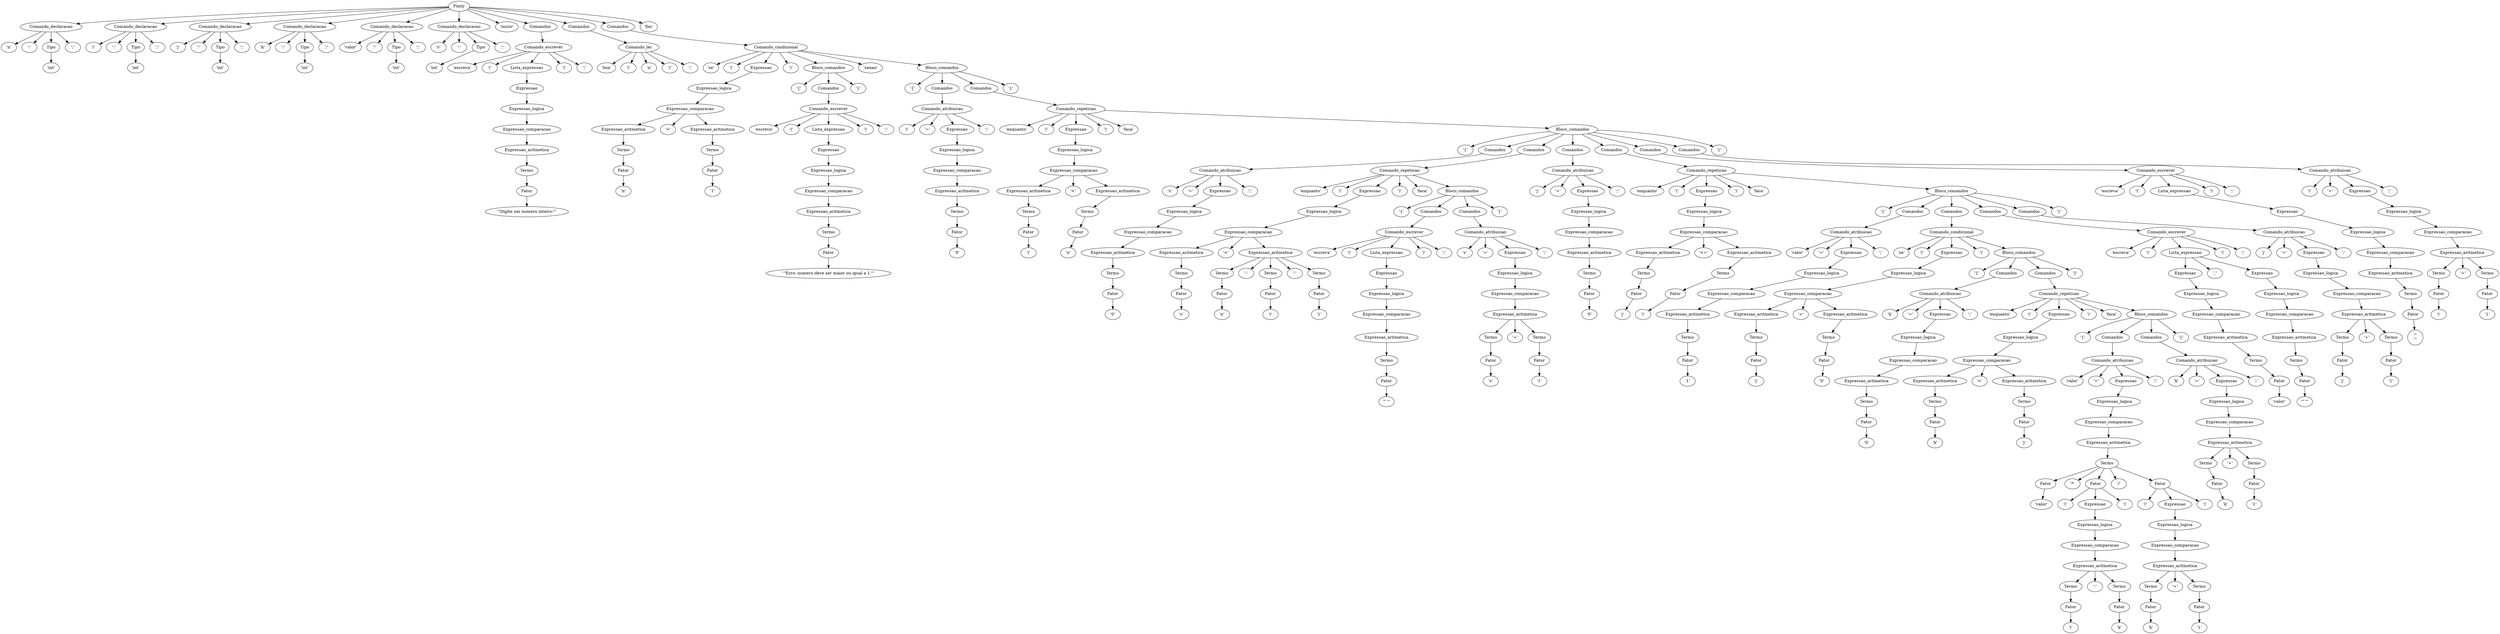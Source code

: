 digraph G {
n0 [label="Fimly"];
n1 [label="Comando_declaracao"];
n2 [label="'n'"];
n1 -> n2;
n3 [label="':'"];
n1 -> n3;
n4 [label="Tipo"];
n5 [label="'int'"];
n4 -> n5;
n1 -> n4;
n6 [label="';'"];
n1 -> n6;
n0 -> n1;
n7 [label="Comando_declaracao"];
n8 [label="'i'"];
n7 -> n8;
n9 [label="':'"];
n7 -> n9;
n10 [label="Tipo"];
n11 [label="'int'"];
n10 -> n11;
n7 -> n10;
n12 [label="';'"];
n7 -> n12;
n0 -> n7;
n13 [label="Comando_declaracao"];
n14 [label="'j'"];
n13 -> n14;
n15 [label="':'"];
n13 -> n15;
n16 [label="Tipo"];
n17 [label="'int'"];
n16 -> n17;
n13 -> n16;
n18 [label="';'"];
n13 -> n18;
n0 -> n13;
n19 [label="Comando_declaracao"];
n20 [label="'k'"];
n19 -> n20;
n21 [label="':'"];
n19 -> n21;
n22 [label="Tipo"];
n23 [label="'int'"];
n22 -> n23;
n19 -> n22;
n24 [label="';'"];
n19 -> n24;
n0 -> n19;
n25 [label="Comando_declaracao"];
n26 [label="'valor'"];
n25 -> n26;
n27 [label="':'"];
n25 -> n27;
n28 [label="Tipo"];
n29 [label="'int'"];
n28 -> n29;
n25 -> n28;
n30 [label="';'"];
n25 -> n30;
n0 -> n25;
n31 [label="Comando_declaracao"];
n32 [label="'s'"];
n31 -> n32;
n33 [label="':'"];
n31 -> n33;
n34 [label="Tipo"];
n35 [label="'int'"];
n34 -> n35;
n31 -> n34;
n36 [label="';'"];
n31 -> n36;
n0 -> n31;
n37 [label="'inicio'"];
n0 -> n37;
n38 [label="Comandos"];
n39 [label="Comando_escrever"];
n40 [label="'escreva'"];
n39 -> n40;
n41 [label="'('"];
n39 -> n41;
n42 [label="Lista_expressao"];
n43 [label="Expressao"];
n44 [label="Expressao_logica"];
n45 [label="Expressao_comparacao"];
n46 [label="Expressao_aritmetica"];
n47 [label="Termo"];
n48 [label="Fator"];
n49 [label="'\"Digite um numero inteiro:\"'"];
n48 -> n49;
n47 -> n48;
n46 -> n47;
n45 -> n46;
n44 -> n45;
n43 -> n44;
n42 -> n43;
n39 -> n42;
n50 [label="')'"];
n39 -> n50;
n51 [label="';'"];
n39 -> n51;
n38 -> n39;
n0 -> n38;
n52 [label="Comandos"];
n53 [label="Comando_ler"];
n54 [label="'leia'"];
n53 -> n54;
n55 [label="'('"];
n53 -> n55;
n56 [label="'n'"];
n53 -> n56;
n57 [label="')'"];
n53 -> n57;
n58 [label="';'"];
n53 -> n58;
n52 -> n53;
n0 -> n52;
n59 [label="Comandos"];
n60 [label="Comando_condicional"];
n61 [label="'se'"];
n60 -> n61;
n62 [label="'('"];
n60 -> n62;
n63 [label="Expressao"];
n64 [label="Expressao_logica"];
n65 [label="Expressao_comparacao"];
n66 [label="Expressao_aritmetica"];
n67 [label="Termo"];
n68 [label="Fator"];
n69 [label="'n'"];
n68 -> n69;
n67 -> n68;
n66 -> n67;
n65 -> n66;
n70 [label="'<'"];
n65 -> n70;
n71 [label="Expressao_aritmetica"];
n72 [label="Termo"];
n73 [label="Fator"];
n74 [label="'1'"];
n73 -> n74;
n72 -> n73;
n71 -> n72;
n65 -> n71;
n64 -> n65;
n63 -> n64;
n60 -> n63;
n75 [label="')'"];
n60 -> n75;
n76 [label="Bloco_comandos"];
n77 [label="'{'"];
n76 -> n77;
n78 [label="Comandos"];
n79 [label="Comando_escrever"];
n80 [label="'escreva'"];
n79 -> n80;
n81 [label="'('"];
n79 -> n81;
n82 [label="Lista_expressao"];
n83 [label="Expressao"];
n84 [label="Expressao_logica"];
n85 [label="Expressao_comparacao"];
n86 [label="Expressao_aritmetica"];
n87 [label="Termo"];
n88 [label="Fator"];
n89 [label="'\"Erro: numero deve ser maior ou igual a 1.\"'"];
n88 -> n89;
n87 -> n88;
n86 -> n87;
n85 -> n86;
n84 -> n85;
n83 -> n84;
n82 -> n83;
n79 -> n82;
n90 [label="')'"];
n79 -> n90;
n91 [label="';'"];
n79 -> n91;
n78 -> n79;
n76 -> n78;
n92 [label="'}'"];
n76 -> n92;
n60 -> n76;
n93 [label="'senao'"];
n60 -> n93;
n94 [label="Bloco_comandos"];
n95 [label="'{'"];
n94 -> n95;
n96 [label="Comandos"];
n97 [label="Comando_atribuicao"];
n98 [label="'i'"];
n97 -> n98;
n99 [label="'='"];
n97 -> n99;
n100 [label="Expressao"];
n101 [label="Expressao_logica"];
n102 [label="Expressao_comparacao"];
n103 [label="Expressao_aritmetica"];
n104 [label="Termo"];
n105 [label="Fator"];
n106 [label="'0'"];
n105 -> n106;
n104 -> n105;
n103 -> n104;
n102 -> n103;
n101 -> n102;
n100 -> n101;
n97 -> n100;
n107 [label="';'"];
n97 -> n107;
n96 -> n97;
n94 -> n96;
n108 [label="Comandos"];
n109 [label="Comando_repeticao"];
n110 [label="'enquanto'"];
n109 -> n110;
n111 [label="'('"];
n109 -> n111;
n112 [label="Expressao"];
n113 [label="Expressao_logica"];
n114 [label="Expressao_comparacao"];
n115 [label="Expressao_aritmetica"];
n116 [label="Termo"];
n117 [label="Fator"];
n118 [label="'i'"];
n117 -> n118;
n116 -> n117;
n115 -> n116;
n114 -> n115;
n119 [label="'<'"];
n114 -> n119;
n120 [label="Expressao_aritmetica"];
n121 [label="Termo"];
n122 [label="Fator"];
n123 [label="'n'"];
n122 -> n123;
n121 -> n122;
n120 -> n121;
n114 -> n120;
n113 -> n114;
n112 -> n113;
n109 -> n112;
n124 [label="')'"];
n109 -> n124;
n125 [label="'faca'"];
n109 -> n125;
n126 [label="Bloco_comandos"];
n127 [label="'{'"];
n126 -> n127;
n128 [label="Comandos"];
n129 [label="Comando_atribuicao"];
n130 [label="'s'"];
n129 -> n130;
n131 [label="'='"];
n129 -> n131;
n132 [label="Expressao"];
n133 [label="Expressao_logica"];
n134 [label="Expressao_comparacao"];
n135 [label="Expressao_aritmetica"];
n136 [label="Termo"];
n137 [label="Fator"];
n138 [label="'0'"];
n137 -> n138;
n136 -> n137;
n135 -> n136;
n134 -> n135;
n133 -> n134;
n132 -> n133;
n129 -> n132;
n139 [label="';'"];
n129 -> n139;
n128 -> n129;
n126 -> n128;
n140 [label="Comandos"];
n141 [label="Comando_repeticao"];
n142 [label="'enquanto'"];
n141 -> n142;
n143 [label="'('"];
n141 -> n143;
n144 [label="Expressao"];
n145 [label="Expressao_logica"];
n146 [label="Expressao_comparacao"];
n147 [label="Expressao_aritmetica"];
n148 [label="Termo"];
n149 [label="Fator"];
n150 [label="'s'"];
n149 -> n150;
n148 -> n149;
n147 -> n148;
n146 -> n147;
n151 [label="'<'"];
n146 -> n151;
n152 [label="Expressao_aritmetica"];
n153 [label="Termo"];
n154 [label="Fator"];
n155 [label="'n'"];
n154 -> n155;
n153 -> n154;
n152 -> n153;
n156 [label="'-'"];
n152 -> n156;
n157 [label="Termo"];
n158 [label="Fator"];
n159 [label="'i'"];
n158 -> n159;
n157 -> n158;
n152 -> n157;
n160 [label="'-'"];
n152 -> n160;
n161 [label="Termo"];
n162 [label="Fator"];
n163 [label="'1'"];
n162 -> n163;
n161 -> n162;
n152 -> n161;
n146 -> n152;
n145 -> n146;
n144 -> n145;
n141 -> n144;
n164 [label="')'"];
n141 -> n164;
n165 [label="'faca'"];
n141 -> n165;
n166 [label="Bloco_comandos"];
n167 [label="'{'"];
n166 -> n167;
n168 [label="Comandos"];
n169 [label="Comando_escrever"];
n170 [label="'escreva'"];
n169 -> n170;
n171 [label="'('"];
n169 -> n171;
n172 [label="Lista_expressao"];
n173 [label="Expressao"];
n174 [label="Expressao_logica"];
n175 [label="Expressao_comparacao"];
n176 [label="Expressao_aritmetica"];
n177 [label="Termo"];
n178 [label="Fator"];
n179 [label="'\" \"'"];
n178 -> n179;
n177 -> n178;
n176 -> n177;
n175 -> n176;
n174 -> n175;
n173 -> n174;
n172 -> n173;
n169 -> n172;
n180 [label="')'"];
n169 -> n180;
n181 [label="';'"];
n169 -> n181;
n168 -> n169;
n166 -> n168;
n182 [label="Comandos"];
n183 [label="Comando_atribuicao"];
n184 [label="'s'"];
n183 -> n184;
n185 [label="'='"];
n183 -> n185;
n186 [label="Expressao"];
n187 [label="Expressao_logica"];
n188 [label="Expressao_comparacao"];
n189 [label="Expressao_aritmetica"];
n190 [label="Termo"];
n191 [label="Fator"];
n192 [label="'s'"];
n191 -> n192;
n190 -> n191;
n189 -> n190;
n193 [label="'+'"];
n189 -> n193;
n194 [label="Termo"];
n195 [label="Fator"];
n196 [label="'1'"];
n195 -> n196;
n194 -> n195;
n189 -> n194;
n188 -> n189;
n187 -> n188;
n186 -> n187;
n183 -> n186;
n197 [label="';'"];
n183 -> n197;
n182 -> n183;
n166 -> n182;
n198 [label="'}'"];
n166 -> n198;
n141 -> n166;
n140 -> n141;
n126 -> n140;
n199 [label="Comandos"];
n200 [label="Comando_atribuicao"];
n201 [label="'j'"];
n200 -> n201;
n202 [label="'='"];
n200 -> n202;
n203 [label="Expressao"];
n204 [label="Expressao_logica"];
n205 [label="Expressao_comparacao"];
n206 [label="Expressao_aritmetica"];
n207 [label="Termo"];
n208 [label="Fator"];
n209 [label="'0'"];
n208 -> n209;
n207 -> n208;
n206 -> n207;
n205 -> n206;
n204 -> n205;
n203 -> n204;
n200 -> n203;
n210 [label="';'"];
n200 -> n210;
n199 -> n200;
n126 -> n199;
n211 [label="Comandos"];
n212 [label="Comando_repeticao"];
n213 [label="'enquanto'"];
n212 -> n213;
n214 [label="'('"];
n212 -> n214;
n215 [label="Expressao"];
n216 [label="Expressao_logica"];
n217 [label="Expressao_comparacao"];
n218 [label="Expressao_aritmetica"];
n219 [label="Termo"];
n220 [label="Fator"];
n221 [label="'j'"];
n220 -> n221;
n219 -> n220;
n218 -> n219;
n217 -> n218;
n222 [label="'<='"];
n217 -> n222;
n223 [label="Expressao_aritmetica"];
n224 [label="Termo"];
n225 [label="Fator"];
n226 [label="'i'"];
n225 -> n226;
n224 -> n225;
n223 -> n224;
n217 -> n223;
n216 -> n217;
n215 -> n216;
n212 -> n215;
n227 [label="')'"];
n212 -> n227;
n228 [label="'faca'"];
n212 -> n228;
n229 [label="Bloco_comandos"];
n230 [label="'{'"];
n229 -> n230;
n231 [label="Comandos"];
n232 [label="Comando_atribuicao"];
n233 [label="'valor'"];
n232 -> n233;
n234 [label="'='"];
n232 -> n234;
n235 [label="Expressao"];
n236 [label="Expressao_logica"];
n237 [label="Expressao_comparacao"];
n238 [label="Expressao_aritmetica"];
n239 [label="Termo"];
n240 [label="Fator"];
n241 [label="'1'"];
n240 -> n241;
n239 -> n240;
n238 -> n239;
n237 -> n238;
n236 -> n237;
n235 -> n236;
n232 -> n235;
n242 [label="';'"];
n232 -> n242;
n231 -> n232;
n229 -> n231;
n243 [label="Comandos"];
n244 [label="Comando_condicional"];
n245 [label="'se'"];
n244 -> n245;
n246 [label="'('"];
n244 -> n246;
n247 [label="Expressao"];
n248 [label="Expressao_logica"];
n249 [label="Expressao_comparacao"];
n250 [label="Expressao_aritmetica"];
n251 [label="Termo"];
n252 [label="Fator"];
n253 [label="'j'"];
n252 -> n253;
n251 -> n252;
n250 -> n251;
n249 -> n250;
n254 [label="'>'"];
n249 -> n254;
n255 [label="Expressao_aritmetica"];
n256 [label="Termo"];
n257 [label="Fator"];
n258 [label="'0'"];
n257 -> n258;
n256 -> n257;
n255 -> n256;
n249 -> n255;
n248 -> n249;
n247 -> n248;
n244 -> n247;
n259 [label="')'"];
n244 -> n259;
n260 [label="Bloco_comandos"];
n261 [label="'{'"];
n260 -> n261;
n262 [label="Comandos"];
n263 [label="Comando_atribuicao"];
n264 [label="'k'"];
n263 -> n264;
n265 [label="'='"];
n263 -> n265;
n266 [label="Expressao"];
n267 [label="Expressao_logica"];
n268 [label="Expressao_comparacao"];
n269 [label="Expressao_aritmetica"];
n270 [label="Termo"];
n271 [label="Fator"];
n272 [label="'0'"];
n271 -> n272;
n270 -> n271;
n269 -> n270;
n268 -> n269;
n267 -> n268;
n266 -> n267;
n263 -> n266;
n273 [label="';'"];
n263 -> n273;
n262 -> n263;
n260 -> n262;
n274 [label="Comandos"];
n275 [label="Comando_repeticao"];
n276 [label="'enquanto'"];
n275 -> n276;
n277 [label="'('"];
n275 -> n277;
n278 [label="Expressao"];
n279 [label="Expressao_logica"];
n280 [label="Expressao_comparacao"];
n281 [label="Expressao_aritmetica"];
n282 [label="Termo"];
n283 [label="Fator"];
n284 [label="'k'"];
n283 -> n284;
n282 -> n283;
n281 -> n282;
n280 -> n281;
n285 [label="'<'"];
n280 -> n285;
n286 [label="Expressao_aritmetica"];
n287 [label="Termo"];
n288 [label="Fator"];
n289 [label="'j'"];
n288 -> n289;
n287 -> n288;
n286 -> n287;
n280 -> n286;
n279 -> n280;
n278 -> n279;
n275 -> n278;
n290 [label="')'"];
n275 -> n290;
n291 [label="'faca'"];
n275 -> n291;
n292 [label="Bloco_comandos"];
n293 [label="'{'"];
n292 -> n293;
n294 [label="Comandos"];
n295 [label="Comando_atribuicao"];
n296 [label="'valor'"];
n295 -> n296;
n297 [label="'='"];
n295 -> n297;
n298 [label="Expressao"];
n299 [label="Expressao_logica"];
n300 [label="Expressao_comparacao"];
n301 [label="Expressao_aritmetica"];
n302 [label="Termo"];
n303 [label="Fator"];
n304 [label="'valor'"];
n303 -> n304;
n302 -> n303;
n305 [label="'*'"];
n302 -> n305;
n306 [label="Fator"];
n307 [label="'('"];
n306 -> n307;
n308 [label="Expressao"];
n309 [label="Expressao_logica"];
n310 [label="Expressao_comparacao"];
n311 [label="Expressao_aritmetica"];
n312 [label="Termo"];
n313 [label="Fator"];
n314 [label="'i'"];
n313 -> n314;
n312 -> n313;
n311 -> n312;
n315 [label="'-'"];
n311 -> n315;
n316 [label="Termo"];
n317 [label="Fator"];
n318 [label="'k'"];
n317 -> n318;
n316 -> n317;
n311 -> n316;
n310 -> n311;
n309 -> n310;
n308 -> n309;
n306 -> n308;
n319 [label="')'"];
n306 -> n319;
n302 -> n306;
n320 [label="'/'"];
n302 -> n320;
n321 [label="Fator"];
n322 [label="'('"];
n321 -> n322;
n323 [label="Expressao"];
n324 [label="Expressao_logica"];
n325 [label="Expressao_comparacao"];
n326 [label="Expressao_aritmetica"];
n327 [label="Termo"];
n328 [label="Fator"];
n329 [label="'k'"];
n328 -> n329;
n327 -> n328;
n326 -> n327;
n330 [label="'+'"];
n326 -> n330;
n331 [label="Termo"];
n332 [label="Fator"];
n333 [label="'1'"];
n332 -> n333;
n331 -> n332;
n326 -> n331;
n325 -> n326;
n324 -> n325;
n323 -> n324;
n321 -> n323;
n334 [label="')'"];
n321 -> n334;
n302 -> n321;
n301 -> n302;
n300 -> n301;
n299 -> n300;
n298 -> n299;
n295 -> n298;
n335 [label="';'"];
n295 -> n335;
n294 -> n295;
n292 -> n294;
n336 [label="Comandos"];
n337 [label="Comando_atribuicao"];
n338 [label="'k'"];
n337 -> n338;
n339 [label="'='"];
n337 -> n339;
n340 [label="Expressao"];
n341 [label="Expressao_logica"];
n342 [label="Expressao_comparacao"];
n343 [label="Expressao_aritmetica"];
n344 [label="Termo"];
n345 [label="Fator"];
n346 [label="'k'"];
n345 -> n346;
n344 -> n345;
n343 -> n344;
n347 [label="'+'"];
n343 -> n347;
n348 [label="Termo"];
n349 [label="Fator"];
n350 [label="'1'"];
n349 -> n350;
n348 -> n349;
n343 -> n348;
n342 -> n343;
n341 -> n342;
n340 -> n341;
n337 -> n340;
n351 [label="';'"];
n337 -> n351;
n336 -> n337;
n292 -> n336;
n352 [label="'}'"];
n292 -> n352;
n275 -> n292;
n274 -> n275;
n260 -> n274;
n353 [label="'}'"];
n260 -> n353;
n244 -> n260;
n243 -> n244;
n229 -> n243;
n354 [label="Comandos"];
n355 [label="Comando_escrever"];
n356 [label="'escreva'"];
n355 -> n356;
n357 [label="'('"];
n355 -> n357;
n358 [label="Lista_expressao"];
n359 [label="Expressao"];
n360 [label="Expressao_logica"];
n361 [label="Expressao_comparacao"];
n362 [label="Expressao_aritmetica"];
n363 [label="Termo"];
n364 [label="Fator"];
n365 [label="'valor'"];
n364 -> n365;
n363 -> n364;
n362 -> n363;
n361 -> n362;
n360 -> n361;
n359 -> n360;
n358 -> n359;
n366 [label="','"];
n358 -> n366;
n367 [label="Expressao"];
n368 [label="Expressao_logica"];
n369 [label="Expressao_comparacao"];
n370 [label="Expressao_aritmetica"];
n371 [label="Termo"];
n372 [label="Fator"];
n373 [label="'\" \"'"];
n372 -> n373;
n371 -> n372;
n370 -> n371;
n369 -> n370;
n368 -> n369;
n367 -> n368;
n358 -> n367;
n355 -> n358;
n374 [label="')'"];
n355 -> n374;
n375 [label="';'"];
n355 -> n375;
n354 -> n355;
n229 -> n354;
n376 [label="Comandos"];
n377 [label="Comando_atribuicao"];
n378 [label="'j'"];
n377 -> n378;
n379 [label="'='"];
n377 -> n379;
n380 [label="Expressao"];
n381 [label="Expressao_logica"];
n382 [label="Expressao_comparacao"];
n383 [label="Expressao_aritmetica"];
n384 [label="Termo"];
n385 [label="Fator"];
n386 [label="'j'"];
n385 -> n386;
n384 -> n385;
n383 -> n384;
n387 [label="'+'"];
n383 -> n387;
n388 [label="Termo"];
n389 [label="Fator"];
n390 [label="'1'"];
n389 -> n390;
n388 -> n389;
n383 -> n388;
n382 -> n383;
n381 -> n382;
n380 -> n381;
n377 -> n380;
n391 [label="';'"];
n377 -> n391;
n376 -> n377;
n229 -> n376;
n392 [label="'}'"];
n229 -> n392;
n212 -> n229;
n211 -> n212;
n126 -> n211;
n393 [label="Comandos"];
n394 [label="Comando_escrever"];
n395 [label="'escreva'"];
n394 -> n395;
n396 [label="'('"];
n394 -> n396;
n397 [label="Lista_expressao"];
n398 [label="Expressao"];
n399 [label="Expressao_logica"];
n400 [label="Expressao_comparacao"];
n401 [label="Expressao_aritmetica"];
n402 [label="Termo"];
n403 [label="Fator"];
n404 [label="'\"\n\"'"];
n403 -> n404;
n402 -> n403;
n401 -> n402;
n400 -> n401;
n399 -> n400;
n398 -> n399;
n397 -> n398;
n394 -> n397;
n405 [label="')'"];
n394 -> n405;
n406 [label="';'"];
n394 -> n406;
n393 -> n394;
n126 -> n393;
n407 [label="Comandos"];
n408 [label="Comando_atribuicao"];
n409 [label="'i'"];
n408 -> n409;
n410 [label="'='"];
n408 -> n410;
n411 [label="Expressao"];
n412 [label="Expressao_logica"];
n413 [label="Expressao_comparacao"];
n414 [label="Expressao_aritmetica"];
n415 [label="Termo"];
n416 [label="Fator"];
n417 [label="'i'"];
n416 -> n417;
n415 -> n416;
n414 -> n415;
n418 [label="'+'"];
n414 -> n418;
n419 [label="Termo"];
n420 [label="Fator"];
n421 [label="'1'"];
n420 -> n421;
n419 -> n420;
n414 -> n419;
n413 -> n414;
n412 -> n413;
n411 -> n412;
n408 -> n411;
n422 [label="';'"];
n408 -> n422;
n407 -> n408;
n126 -> n407;
n423 [label="'}'"];
n126 -> n423;
n109 -> n126;
n108 -> n109;
n94 -> n108;
n424 [label="'}'"];
n94 -> n424;
n60 -> n94;
n59 -> n60;
n0 -> n59;
n425 [label="'fim'"];
n0 -> n425;
}